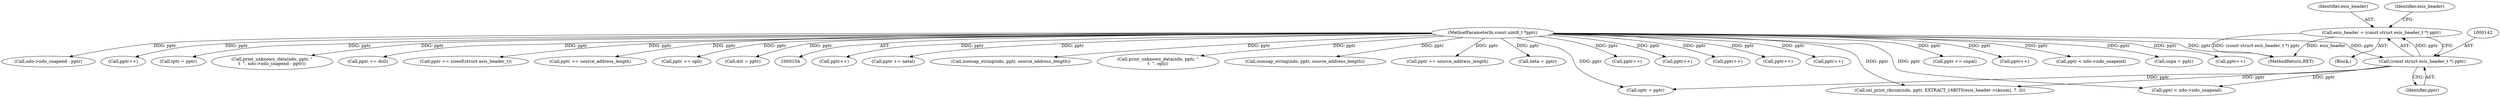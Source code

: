 digraph "0_tcpdump_c177cb3800a9a68d79b2812f0ffcb9479abd6eb8@pointer" {
"1000139" [label="(Call,esis_header = (const struct esis_header_t *) pptr)"];
"1000141" [label="(Call,(const struct esis_header_t *) pptr)"];
"1000106" [label="(MethodParameterIn,const uint8_t *pptr)"];
"1000475" [label="(Call,pptr++)"];
"1000494" [label="(Call,pptr += netal)"];
"1000655" [label="(Call,isonsap_string(ndo, pptr, source_address_length))"];
"1000835" [label="(Call,print_unknown_data(ndo, pptr, \"\n\t  \", opli))"];
"1000143" [label="(Identifier,pptr)"];
"1000216" [label="(Call,pptr < ndo->ndo_snapend)"];
"1000598" [label="(Call,isonsap_string(ndo, pptr, source_address_length))"];
"1000108" [label="(Block,)"];
"1000602" [label="(Call,pptr += source_address_length)"];
"1000491" [label="(Call,neta = pptr)"];
"1000152" [label="(Call,optr = pptr)"];
"1000720" [label="(Call,pptr++)"];
"1000227" [label="(Call,pptr++)"];
"1000573" [label="(Call,pptr++)"];
"1000541" [label="(Call,pptr++)"];
"1000310" [label="(Call,osi_print_cksum(ndo, pptr, EXTRACT_16BITS(esis_header->cksum), 7, li))"];
"1000715" [label="(Call,pptr++)"];
"1000141" [label="(Call,(const struct esis_header_t *) pptr)"];
"1000452" [label="(Call,pptr += snpal)"];
"1000378" [label="(Call,pptr++)"];
"1000675" [label="(Call,pptr < ndo->ndo_snapend)"];
"1000845" [label="(MethodReturn,RET)"];
"1000449" [label="(Call,snpa = pptr)"];
"1000630" [label="(Call,pptr++)"];
"1000684" [label="(Call,ndo->ndo_snapend - pptr)"];
"1000431" [label="(Call,pptr++)"];
"1000140" [label="(Identifier,esis_header)"];
"1000106" [label="(MethodParameterIn,const uint8_t *pptr)"];
"1000740" [label="(Call,tptr = pptr)"];
"1000146" [label="(Identifier,esis_header)"];
"1000680" [label="(Call,print_unknown_data(ndo, pptr, \"\n\t  \", ndo->ndo_snapend - pptr))"];
"1000399" [label="(Call,pptr += dstl)"];
"1000342" [label="(Call,pptr += sizeof(struct esis_header_t))"];
"1000659" [label="(Call,pptr += source_address_length)"];
"1000139" [label="(Call,esis_header = (const struct esis_header_t *) pptr)"];
"1000840" [label="(Call,pptr += opli)"];
"1000396" [label="(Call,dst = pptr)"];
"1000139" -> "1000108"  [label="AST: "];
"1000139" -> "1000141"  [label="CFG: "];
"1000140" -> "1000139"  [label="AST: "];
"1000141" -> "1000139"  [label="AST: "];
"1000146" -> "1000139"  [label="CFG: "];
"1000139" -> "1000845"  [label="DDG: (const struct esis_header_t *) pptr"];
"1000139" -> "1000845"  [label="DDG: esis_header"];
"1000141" -> "1000139"  [label="DDG: pptr"];
"1000141" -> "1000143"  [label="CFG: "];
"1000142" -> "1000141"  [label="AST: "];
"1000143" -> "1000141"  [label="AST: "];
"1000106" -> "1000141"  [label="DDG: pptr"];
"1000141" -> "1000152"  [label="DDG: pptr"];
"1000141" -> "1000216"  [label="DDG: pptr"];
"1000141" -> "1000310"  [label="DDG: pptr"];
"1000106" -> "1000104"  [label="AST: "];
"1000106" -> "1000845"  [label="DDG: pptr"];
"1000106" -> "1000152"  [label="DDG: pptr"];
"1000106" -> "1000216"  [label="DDG: pptr"];
"1000106" -> "1000227"  [label="DDG: pptr"];
"1000106" -> "1000310"  [label="DDG: pptr"];
"1000106" -> "1000342"  [label="DDG: pptr"];
"1000106" -> "1000378"  [label="DDG: pptr"];
"1000106" -> "1000396"  [label="DDG: pptr"];
"1000106" -> "1000399"  [label="DDG: pptr"];
"1000106" -> "1000431"  [label="DDG: pptr"];
"1000106" -> "1000449"  [label="DDG: pptr"];
"1000106" -> "1000452"  [label="DDG: pptr"];
"1000106" -> "1000475"  [label="DDG: pptr"];
"1000106" -> "1000491"  [label="DDG: pptr"];
"1000106" -> "1000494"  [label="DDG: pptr"];
"1000106" -> "1000541"  [label="DDG: pptr"];
"1000106" -> "1000573"  [label="DDG: pptr"];
"1000106" -> "1000598"  [label="DDG: pptr"];
"1000106" -> "1000602"  [label="DDG: pptr"];
"1000106" -> "1000630"  [label="DDG: pptr"];
"1000106" -> "1000655"  [label="DDG: pptr"];
"1000106" -> "1000659"  [label="DDG: pptr"];
"1000106" -> "1000675"  [label="DDG: pptr"];
"1000106" -> "1000680"  [label="DDG: pptr"];
"1000106" -> "1000684"  [label="DDG: pptr"];
"1000106" -> "1000715"  [label="DDG: pptr"];
"1000106" -> "1000720"  [label="DDG: pptr"];
"1000106" -> "1000740"  [label="DDG: pptr"];
"1000106" -> "1000835"  [label="DDG: pptr"];
"1000106" -> "1000840"  [label="DDG: pptr"];
}
